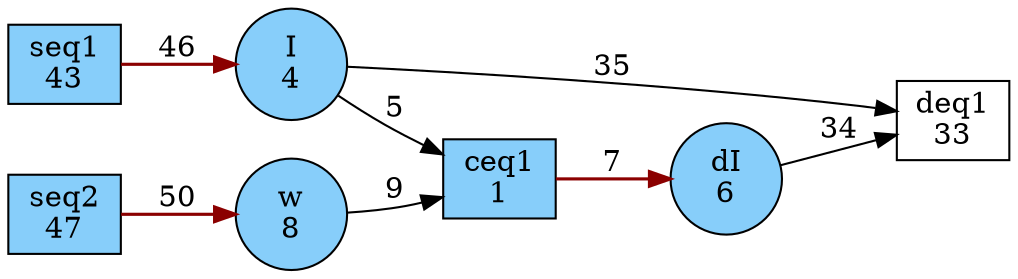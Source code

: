 digraph G {
rankdir = LR;
size ="8.5"
node [shape = box, fillcolor = lightskyblue, style = filled, label="ceq1
1"]; ceq1;
node [shape = box, fillcolor = white, style = filled, label="deq1
33"]; deq1;
node [shape = box, fillcolor = lightskyblue, style = filled, label="seq1
43"]; seq1;
node [shape = box, fillcolor = lightskyblue, style = filled, label="seq2
47"]; seq2;
node [shape = circle, fillcolor = lightskyblue, style = filled, label="I
4"]; I;
node [shape = circle, fillcolor = lightskyblue, style = filled, label="dI
6"]; dI;
node [shape = circle, fillcolor = lightskyblue, style = filled, label="w
8"]; w;
I -> ceq1 [penwidth = 1, label = "5"];
ceq1 -> dI [penwidth = 1.5, label = "7", color = red4 ];
w -> ceq1 [penwidth = 1, label = "9"];
dI -> deq1 [penwidth = 1, label = "34"];
I -> deq1 [penwidth = 1, label = "35"];
seq1 -> I [penwidth = 1.5, label = "46", color = red4 ];
seq2 -> w [penwidth = 1.5, label = "50", color = red4 ];
}
